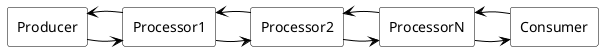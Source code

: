@startuml

skinparam RectangleBackgroundColor white
skinparam RectangleBorderColor black
skinparam RectangleFontName Source Sans Pro

skinparam ArrowColor black

rectangle Producer {
}

rectangle Processor1 {
}

rectangle Processor2 {
}

rectangle ProcessorN {
}

rectangle Consumer {
}

Producer -right-> Processor1
Producer <- Processor1

Processor1 -right-> Processor2
Processor1 <- Processor2

Processor2 -right-> ProcessorN
Processor2 <- ProcessorN

ProcessorN -right-> Consumer
ProcessorN <- Consumer

@enduml
